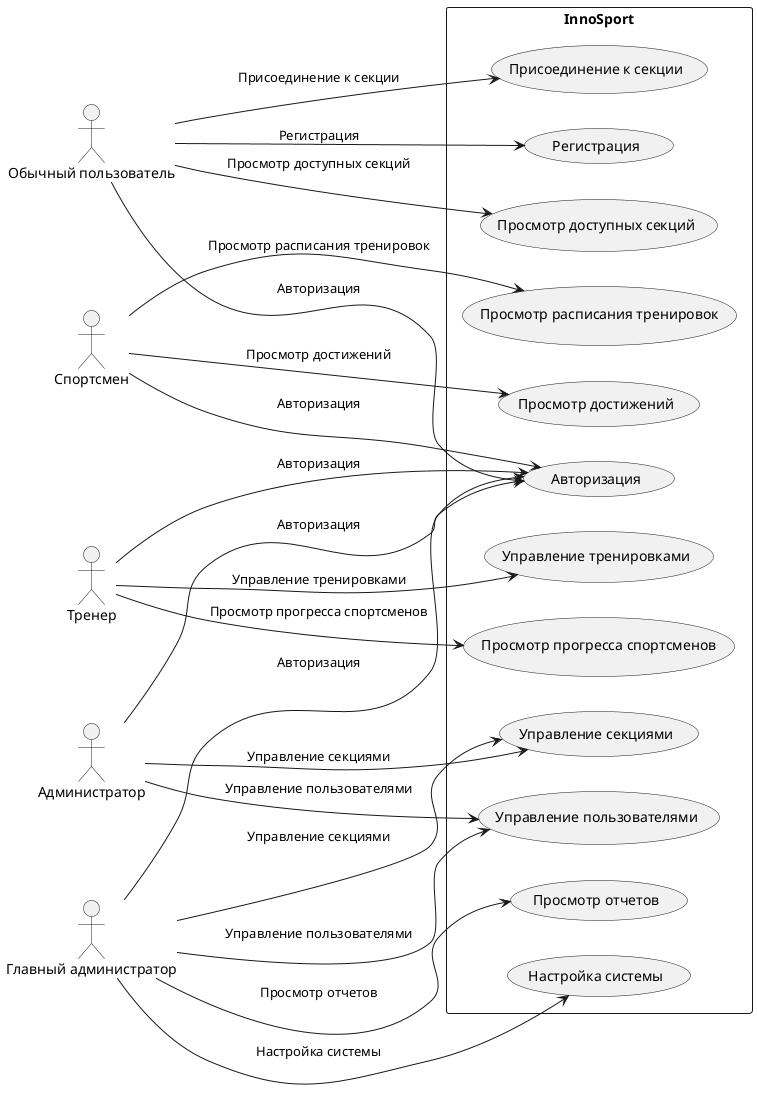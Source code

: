 @startuml
left to right direction

actor "Обычный пользователь" as User
actor "Спортсмен" as Athlete
actor "Тренер" as Trainer
actor "Администратор" as Admin
actor "Главный администратор" as ChiefAdmin

rectangle "InnoSport" {
    usecase "Регистрация" as UC1
    usecase "Авторизация" as UC2
    usecase "Просмотр доступных секций" as UC3
    usecase "Присоединение к секции" as UC4
    usecase "Просмотр расписания тренировок" as UC5
    usecase "Просмотр достижений" as UC6
    usecase "Управление тренировками" as UC7
    usecase "Просмотр прогресса спортсменов" as UC8
    usecase "Управление пользователями" as UC9
    usecase "Управление секциями" as UC10
    usecase "Просмотр отчетов" as UC11
    usecase "Настройка системы" as UC12
}

User --> UC1 : "Регистрация"
User --> UC2 : "Авторизация"
User --> UC3 : "Просмотр доступных секций"
User --> UC4 : "Присоединение к секции"

Athlete --> UC2 : "Авторизация"
Athlete --> UC5 : "Просмотр расписания тренировок"
Athlete --> UC6 : "Просмотр достижений"

Trainer --> UC2 : "Авторизация"
Trainer --> UC7 : "Управление тренировками"
Trainer --> UC8 : "Просмотр прогресса спортсменов"

Admin --> UC2 : "Авторизация"
Admin --> UC9 : "Управление пользователями"
Admin --> UC10 : "Управление секциями"

ChiefAdmin --> UC2 : "Авторизация"
ChiefAdmin --> UC9 : "Управление пользователями"
ChiefAdmin --> UC10 : "Управление секциями"
ChiefAdmin --> UC11 : "Просмотр отчетов"
ChiefAdmin --> UC12 : "Настройка системы"

@enduml